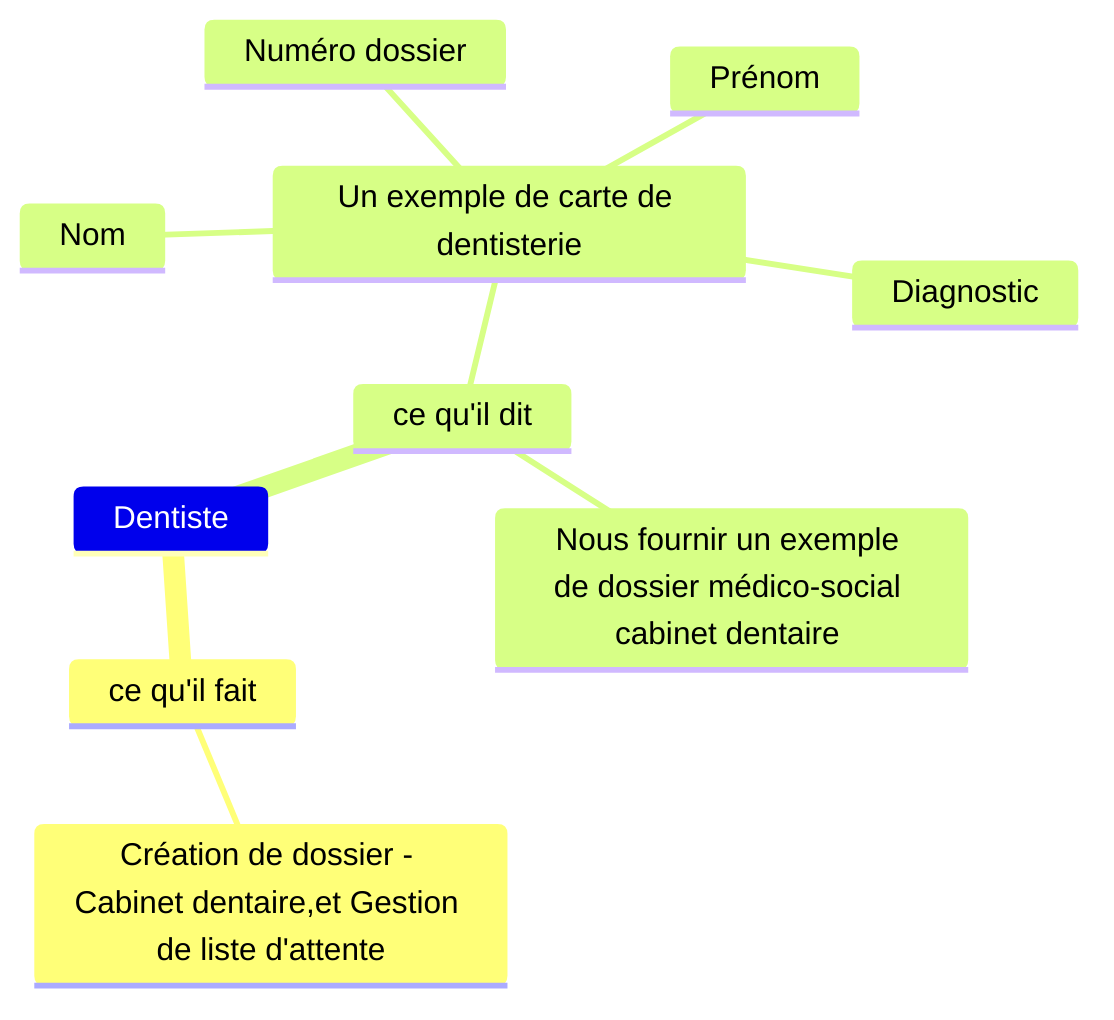 mindmap
Dentiste

      ce qu'il fait
        Création de dossier - Cabinet dentaire,et Gestion de liste d'attente

      ce qu'il dit

         Nous fournir un exemple de dossier médico-social cabinet dentaire 

         Un exemple de carte de dentisterie
          Numéro dossier
          Nom
          Prénom
          Diagnostic